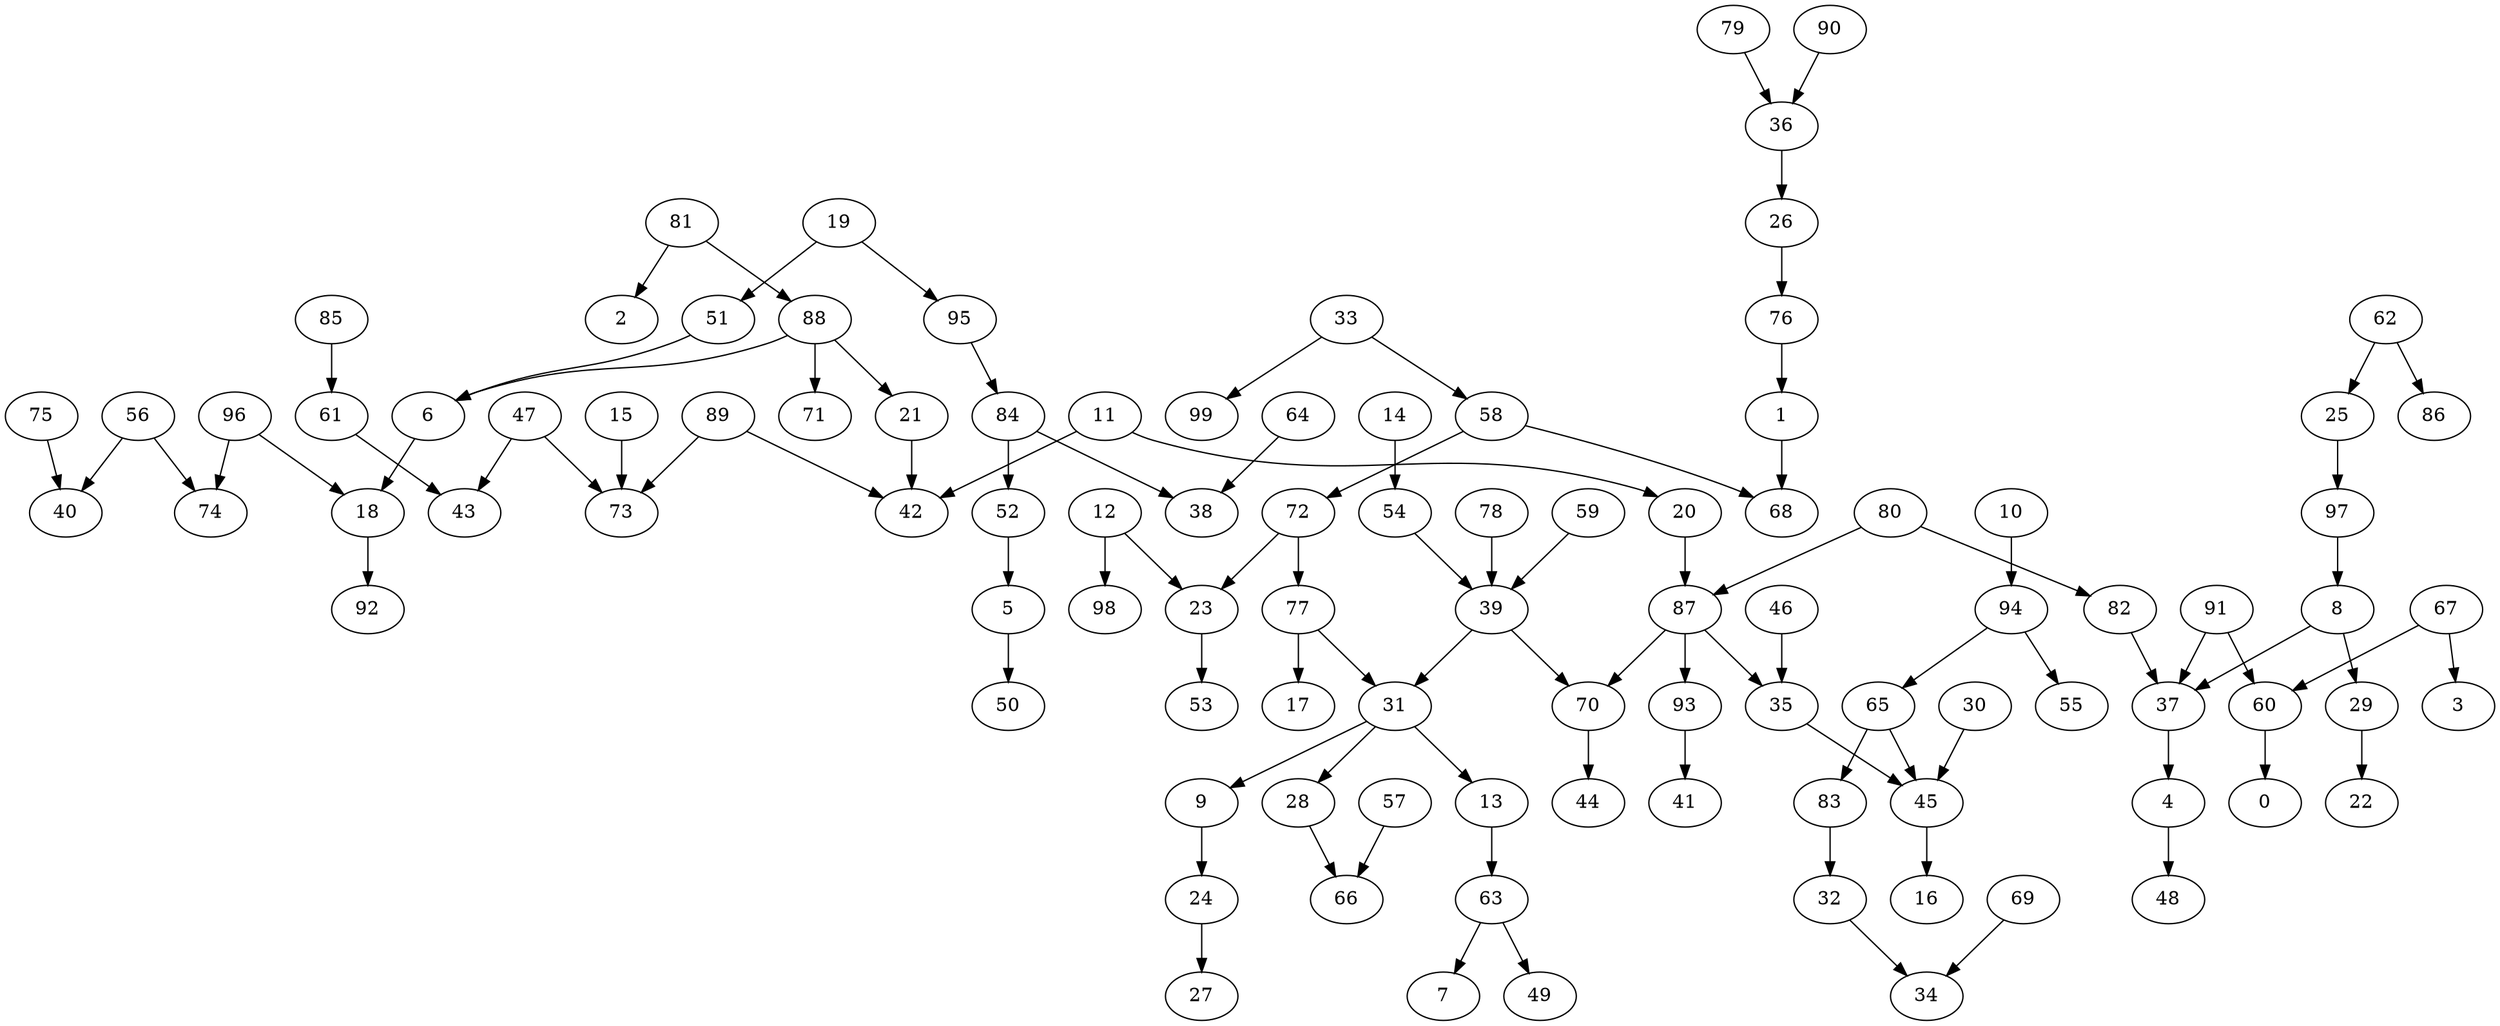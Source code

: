 digraph my_graph {
75;
40;
82;
37;
57;
66;
58;
72;
88;
21;
94;
65;
89;
42;
76;
1;
31;
28;
23;
56;
12;
33;
77;
96;
18;
60;
0;
87;
70;
64;
38;
84;
52;
91;
44;
67;
68;
10;
74;
11;
20;
35;
15;
73;
39;
45;
80;
55;
6;
25;
97;
47;
93;
95;
51;
81;
2;
14;
54;
19;
8;
43;
13;
63;
79;
36;
61;
5;
30;
9;
26;
32;
34;
29;
22;
98;
78;
7;
4;
69;
90;
59;
41;
71;
92;
83;
49;
16;
48;
99;
62;
86;
17;
24;
27;
50;
85;
53;
46;
3;
75->40
82->37
57->66
58->72
88->21
94->65
89->42
76->1
31->28
72->23
56->40
12->23
33->58
77->31
96->18
60->0
87->70
21->42
64->38
84->52
91->37
70->44
67->60
1->68
58->68
10->94
96->74
11->20
87->35
15->73
84->38
39->70
91->60
35->45
80->87
89->73
72->77
94->55
88->6
25->97
47->73
87->93
95->84
56->74
51->6
20->87
81->2
14->54
80->82
19->95
8->37
47->43
65->45
11->42
13->63
6->18
19->51
79->36
61->43
52->5
30->45
39->31
97->8
31->9
81->88
28->66
36->26
32->34
29->22
12->98
78->39
63->7
26->76
37->4
69->34
90->36
59->39
93->41
88->71
18->92
8->29
83->32
63->49
65->83
45->16
4->48
33->99
54->39
31->13
62->86
77->17
24->27
5->50
85->61
62->25
23->53
9->24
46->35
67->3
}